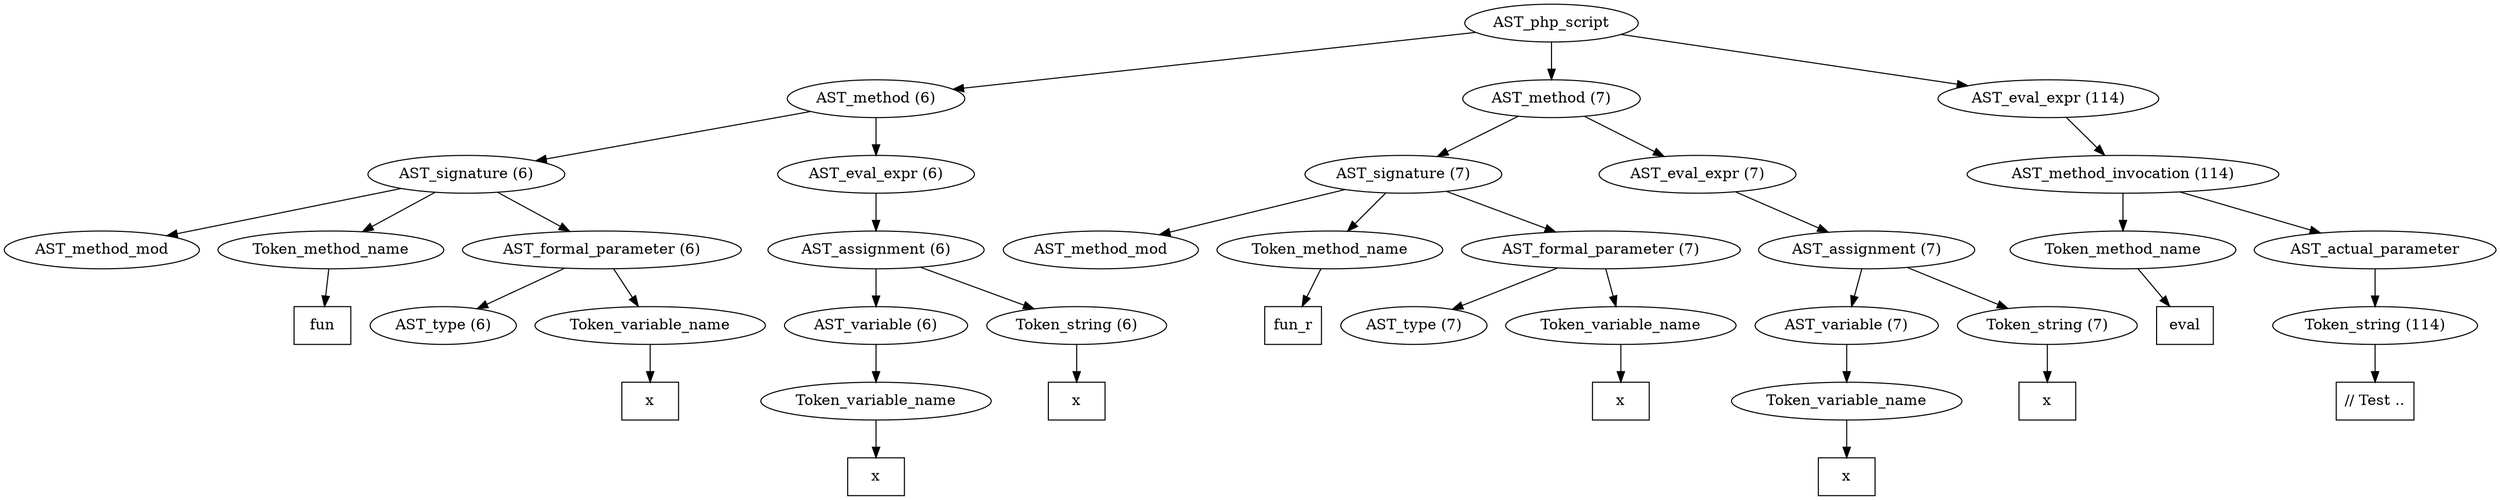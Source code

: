 /*
 * AST in dot format generated by phc -- the PHP compiler
 */

digraph AST {
node_0 [label="AST_php_script"];
node_1 [label="AST_method (6)"];
node_2 [label="AST_signature (6)"];
node_3 [label="AST_method_mod"];
node_4 [label="Token_method_name"];
node_5 [label="fun", shape=box]
node_4 -> node_5;
node_6 [label="AST_formal_parameter (6)"];
node_7 [label="AST_type (6)"];
node_8 [label="Token_variable_name"];
node_9 [label="x", shape=box]
node_8 -> node_9;
node_6 -> node_8;
node_6 -> node_7;
node_2 -> node_6;
node_2 -> node_4;
node_2 -> node_3;
node_10 [label="AST_eval_expr (6)"];
node_11 [label="AST_assignment (6)"];
node_12 [label="AST_variable (6)"];
node_13 [label="Token_variable_name"];
node_14 [label="x", shape=box]
node_13 -> node_14;
node_12 -> node_13;
node_15 [label="Token_string (6)"];
node_16 [label="x", shape=box]
node_15 -> node_16;
node_11 -> node_15;
node_11 -> node_12;
node_10 -> node_11;
node_1 -> node_10;
node_1 -> node_2;
node_17 [label="AST_method (7)"];
node_18 [label="AST_signature (7)"];
node_19 [label="AST_method_mod"];
node_20 [label="Token_method_name"];
node_21 [label="fun_r", shape=box]
node_20 -> node_21;
node_22 [label="AST_formal_parameter (7)"];
node_23 [label="AST_type (7)"];
node_24 [label="Token_variable_name"];
node_25 [label="x", shape=box]
node_24 -> node_25;
node_22 -> node_24;
node_22 -> node_23;
node_18 -> node_22;
node_18 -> node_20;
node_18 -> node_19;
node_26 [label="AST_eval_expr (7)"];
node_27 [label="AST_assignment (7)"];
node_28 [label="AST_variable (7)"];
node_29 [label="Token_variable_name"];
node_30 [label="x", shape=box]
node_29 -> node_30;
node_28 -> node_29;
node_31 [label="Token_string (7)"];
node_32 [label="x", shape=box]
node_31 -> node_32;
node_27 -> node_31;
node_27 -> node_28;
node_26 -> node_27;
node_17 -> node_26;
node_17 -> node_18;
node_33 [label="AST_eval_expr (114)"];
node_34 [label="AST_method_invocation (114)"];
node_35 [label="Token_method_name"];
node_36 [label="eval", shape=box]
node_35 -> node_36;
node_37 [label="AST_actual_parameter"];
node_38 [label="Token_string (114)"];
node_39 [label="// Test ..", shape=box]
node_38 -> node_39;
node_37 -> node_38;
node_34 -> node_37;
node_34 -> node_35;
node_33 -> node_34;
node_0 -> node_33;
node_0 -> node_17;
node_0 -> node_1;
}

